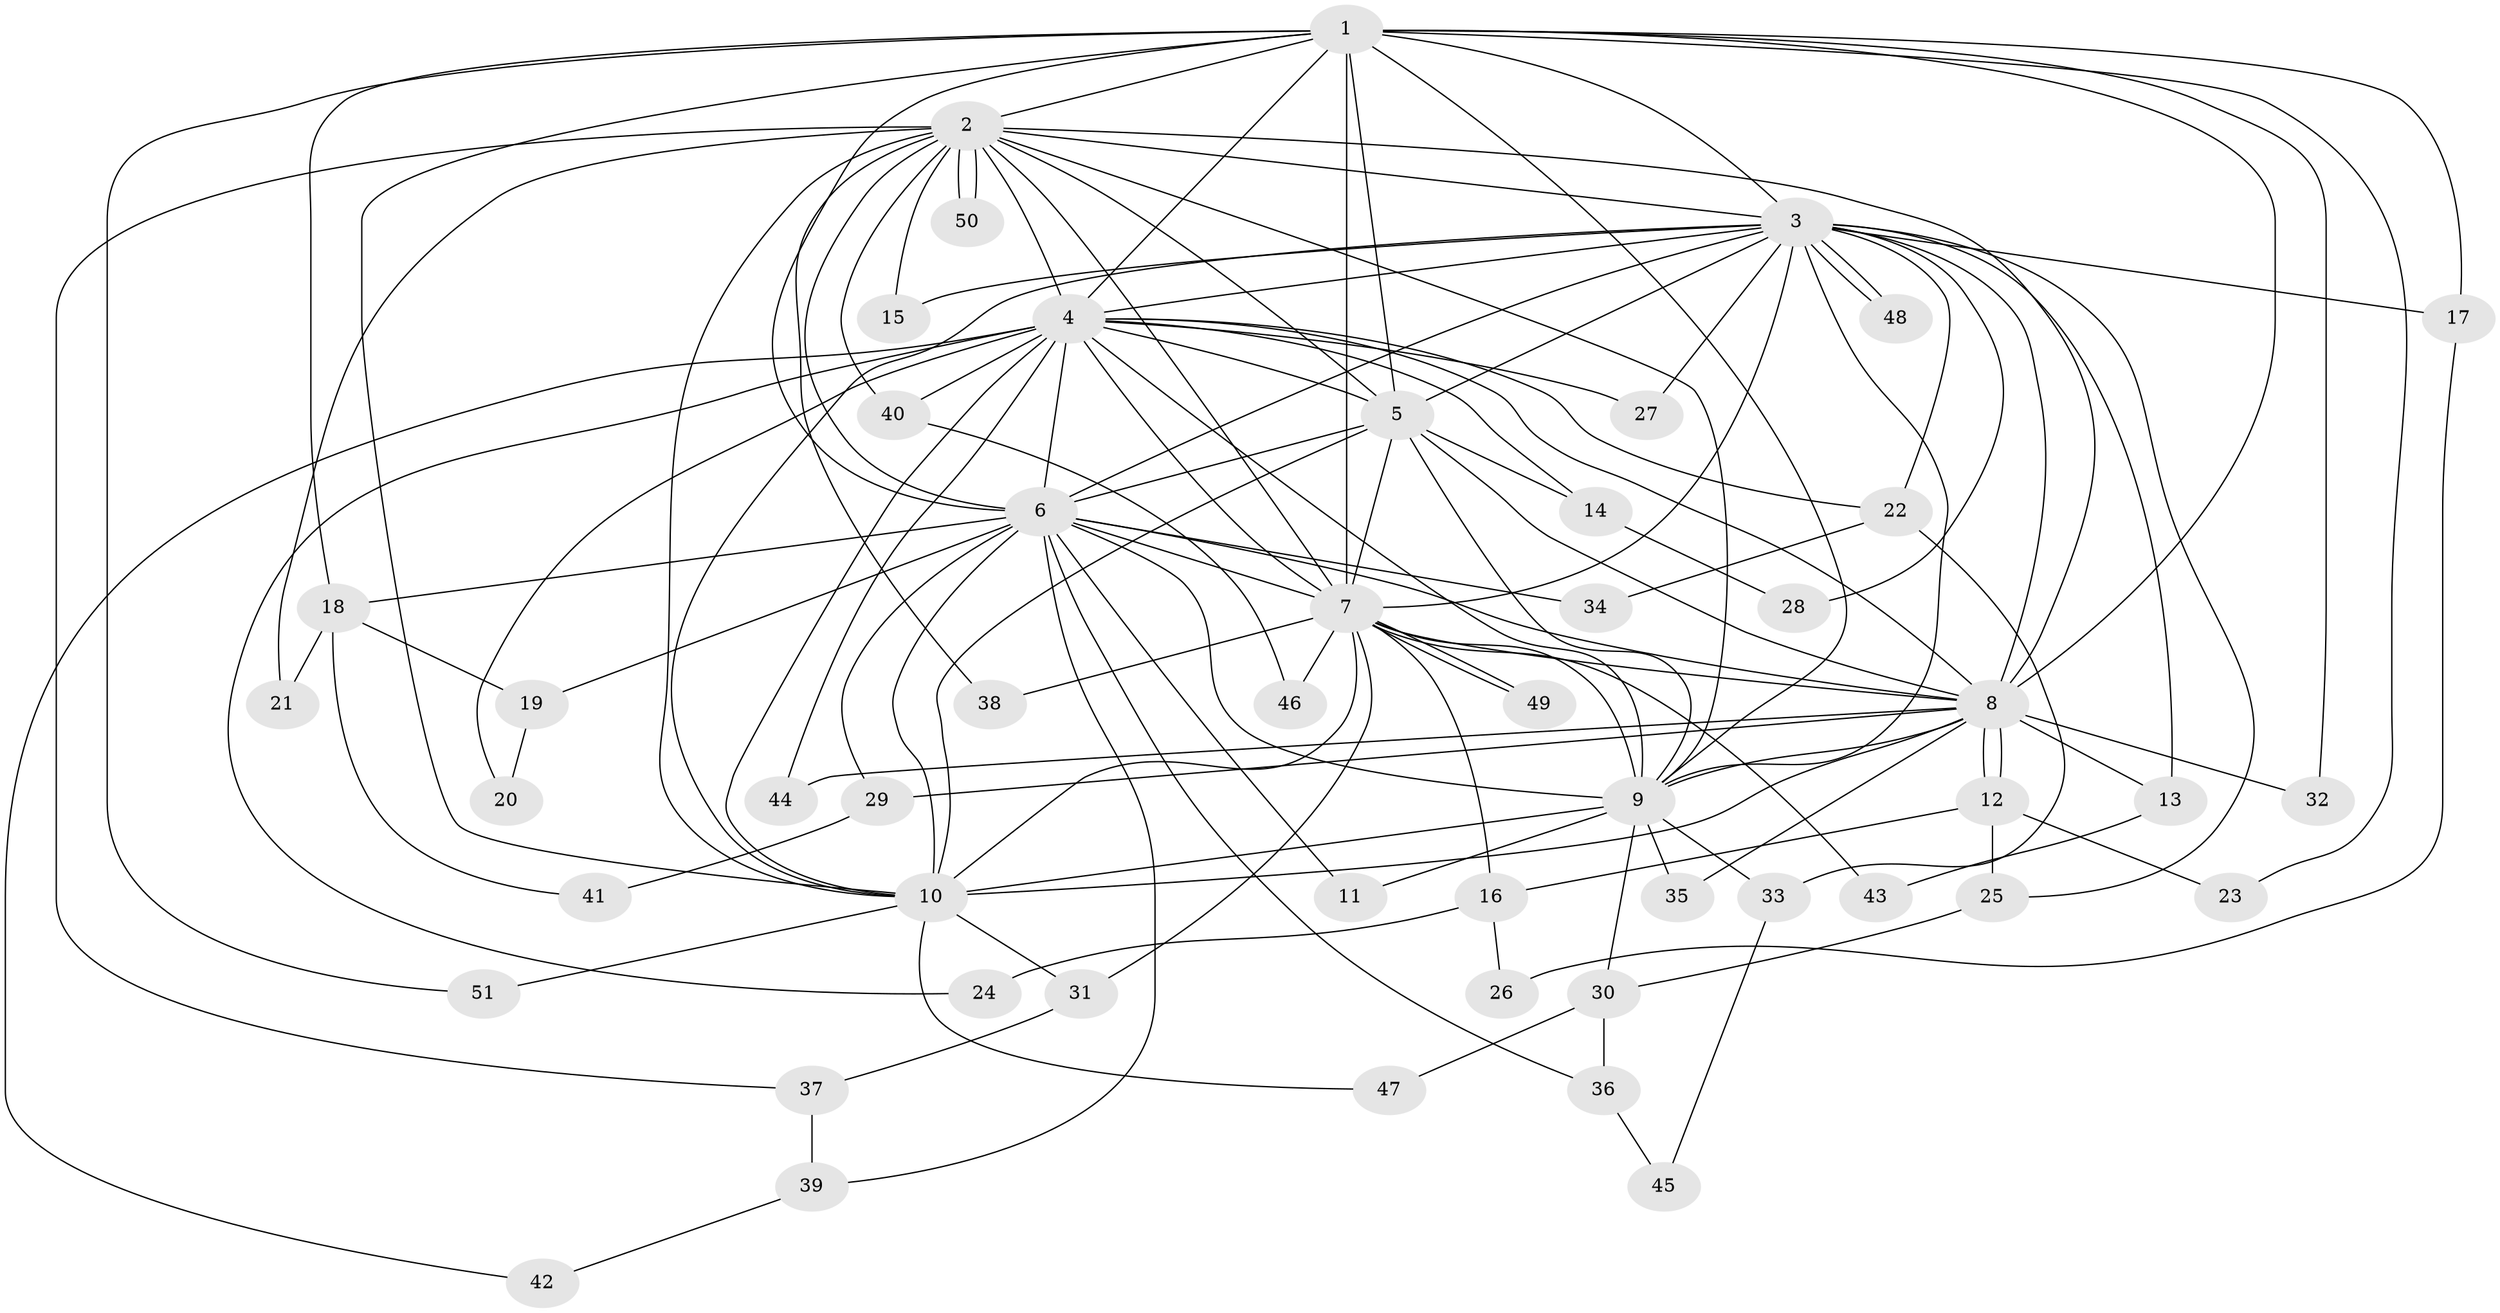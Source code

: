 // Generated by graph-tools (version 1.1) at 2025/11/02/27/25 16:11:00]
// undirected, 51 vertices, 127 edges
graph export_dot {
graph [start="1"]
  node [color=gray90,style=filled];
  1;
  2;
  3;
  4;
  5;
  6;
  7;
  8;
  9;
  10;
  11;
  12;
  13;
  14;
  15;
  16;
  17;
  18;
  19;
  20;
  21;
  22;
  23;
  24;
  25;
  26;
  27;
  28;
  29;
  30;
  31;
  32;
  33;
  34;
  35;
  36;
  37;
  38;
  39;
  40;
  41;
  42;
  43;
  44;
  45;
  46;
  47;
  48;
  49;
  50;
  51;
  1 -- 2;
  1 -- 3;
  1 -- 4;
  1 -- 5;
  1 -- 6;
  1 -- 7;
  1 -- 8;
  1 -- 9;
  1 -- 10;
  1 -- 17;
  1 -- 18;
  1 -- 23;
  1 -- 32;
  1 -- 51;
  2 -- 3;
  2 -- 4;
  2 -- 5;
  2 -- 6;
  2 -- 7;
  2 -- 8;
  2 -- 9;
  2 -- 10;
  2 -- 15;
  2 -- 21;
  2 -- 37;
  2 -- 38;
  2 -- 40;
  2 -- 50;
  2 -- 50;
  3 -- 4;
  3 -- 5;
  3 -- 6;
  3 -- 7;
  3 -- 8;
  3 -- 9;
  3 -- 10;
  3 -- 13;
  3 -- 15;
  3 -- 17;
  3 -- 22;
  3 -- 25;
  3 -- 27;
  3 -- 28;
  3 -- 48;
  3 -- 48;
  4 -- 5;
  4 -- 6;
  4 -- 7;
  4 -- 8;
  4 -- 9;
  4 -- 10;
  4 -- 14;
  4 -- 20;
  4 -- 22;
  4 -- 24;
  4 -- 27;
  4 -- 40;
  4 -- 42;
  4 -- 44;
  5 -- 6;
  5 -- 7;
  5 -- 8;
  5 -- 9;
  5 -- 10;
  5 -- 14;
  6 -- 7;
  6 -- 8;
  6 -- 9;
  6 -- 10;
  6 -- 11;
  6 -- 18;
  6 -- 19;
  6 -- 29;
  6 -- 34;
  6 -- 36;
  6 -- 39;
  7 -- 8;
  7 -- 9;
  7 -- 10;
  7 -- 16;
  7 -- 31;
  7 -- 38;
  7 -- 43;
  7 -- 46;
  7 -- 49;
  7 -- 49;
  8 -- 9;
  8 -- 10;
  8 -- 12;
  8 -- 12;
  8 -- 13;
  8 -- 29;
  8 -- 32;
  8 -- 35;
  8 -- 44;
  9 -- 10;
  9 -- 11;
  9 -- 30;
  9 -- 33;
  9 -- 35;
  10 -- 31;
  10 -- 47;
  10 -- 51;
  12 -- 16;
  12 -- 23;
  12 -- 25;
  13 -- 43;
  14 -- 28;
  16 -- 24;
  16 -- 26;
  17 -- 26;
  18 -- 19;
  18 -- 21;
  18 -- 41;
  19 -- 20;
  22 -- 33;
  22 -- 34;
  25 -- 30;
  29 -- 41;
  30 -- 36;
  30 -- 47;
  31 -- 37;
  33 -- 45;
  36 -- 45;
  37 -- 39;
  39 -- 42;
  40 -- 46;
}
